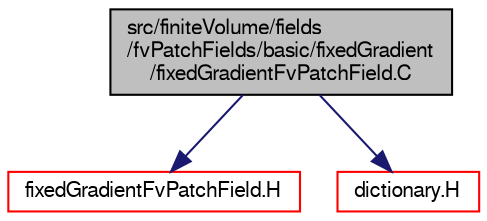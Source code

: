 digraph "src/finiteVolume/fields/fvPatchFields/basic/fixedGradient/fixedGradientFvPatchField.C"
{
  bgcolor="transparent";
  edge [fontname="FreeSans",fontsize="10",labelfontname="FreeSans",labelfontsize="10"];
  node [fontname="FreeSans",fontsize="10",shape=record];
  Node0 [label="src/finiteVolume/fields\l/fvPatchFields/basic/fixedGradient\l/fixedGradientFvPatchField.C",height=0.2,width=0.4,color="black", fillcolor="grey75", style="filled", fontcolor="black"];
  Node0 -> Node1 [color="midnightblue",fontsize="10",style="solid",fontname="FreeSans"];
  Node1 [label="fixedGradientFvPatchField.H",height=0.2,width=0.4,color="red",URL="$a01463.html"];
  Node0 -> Node188 [color="midnightblue",fontsize="10",style="solid",fontname="FreeSans"];
  Node188 [label="dictionary.H",height=0.2,width=0.4,color="red",URL="$a08804.html"];
}
